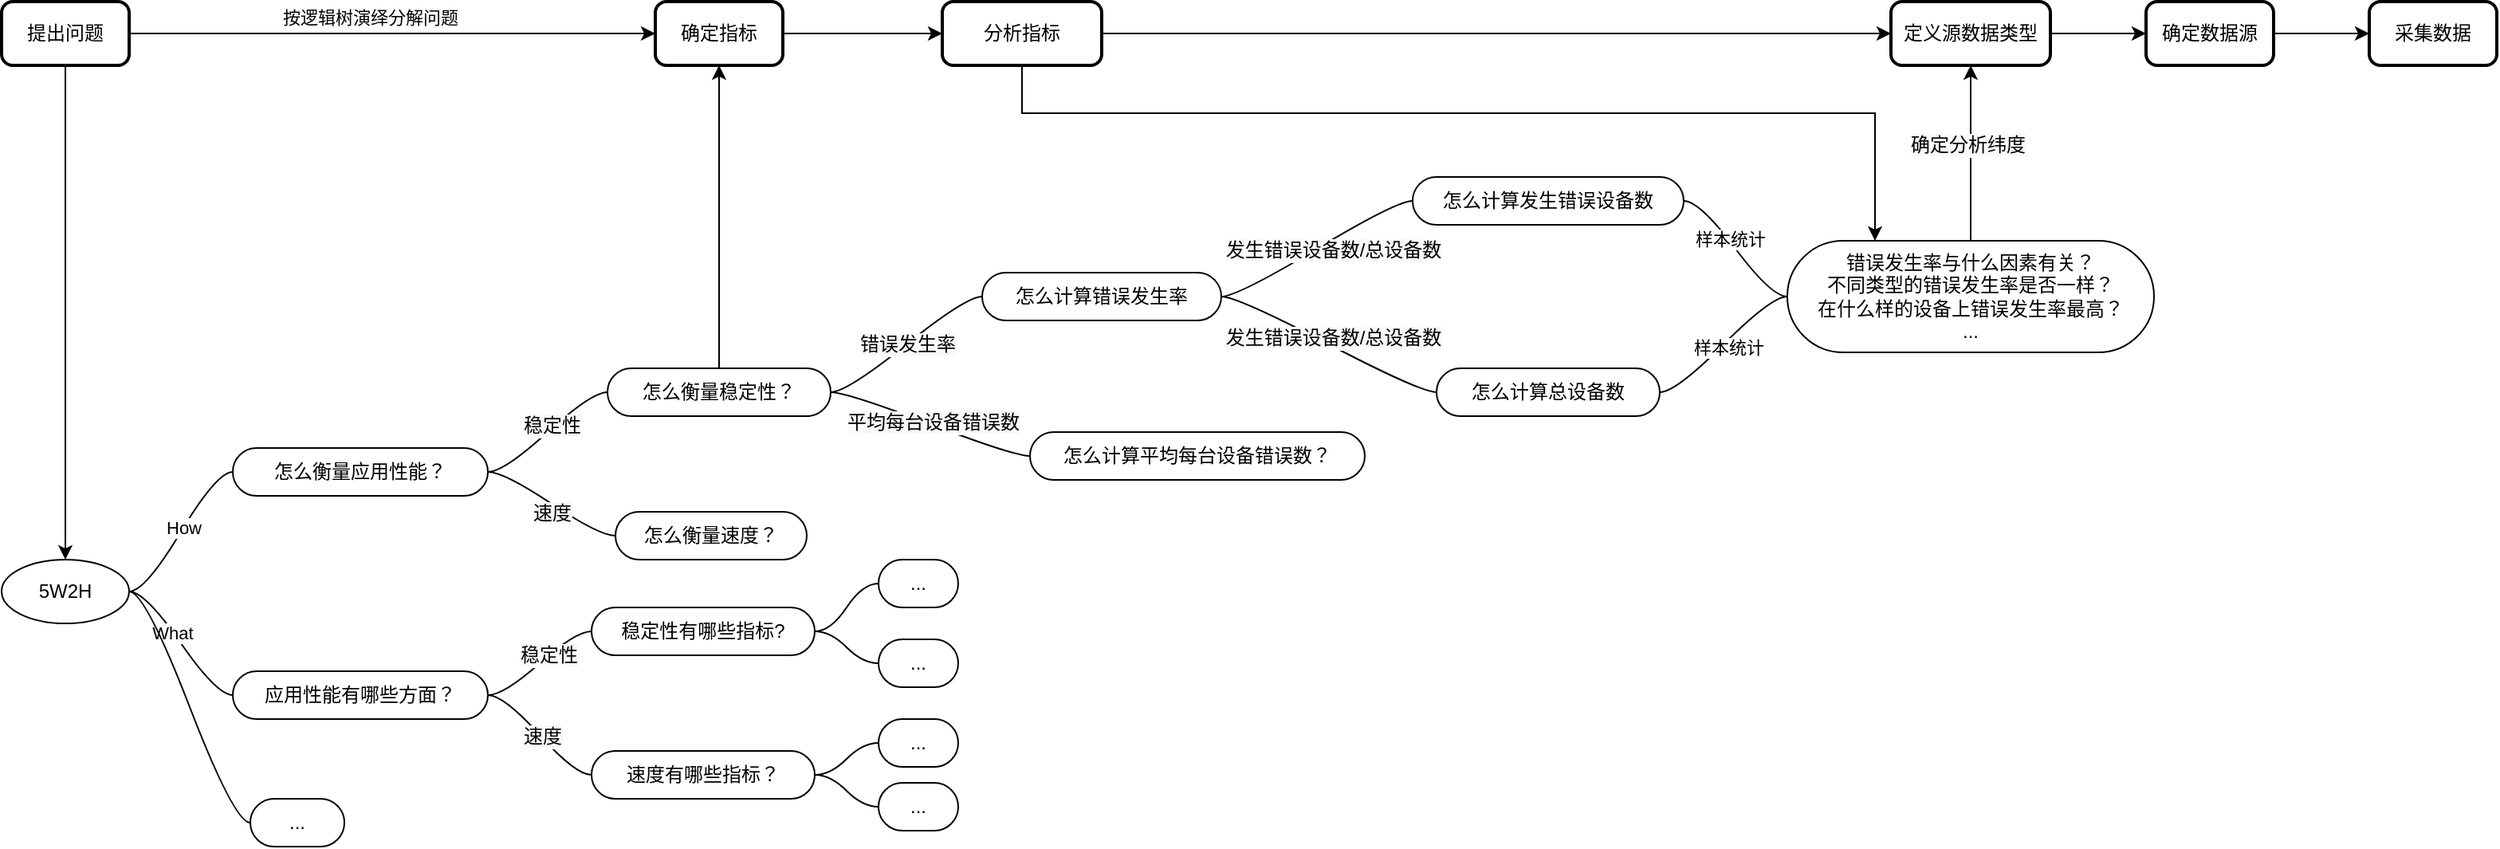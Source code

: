 <mxfile version="14.5.1" type="device"><diagram id="17ppGO9vNhlbuX9mE8c3" name="第 1 页"><mxGraphModel dx="946" dy="506" grid="1" gridSize="10" guides="1" tooltips="1" connect="1" arrows="1" fold="1" page="1" pageScale="1" pageWidth="1100" pageHeight="850" math="0" shadow="0"><root><mxCell id="0"/><mxCell id="1" parent="0"/><mxCell id="b-IIW1PrHhqC-QeGltn9-13" style="edgeStyle=orthogonalEdgeStyle;rounded=0;orthogonalLoop=1;jettySize=auto;html=1;entryX=0;entryY=0.5;entryDx=0;entryDy=0;" edge="1" parent="1" source="b-IIW1PrHhqC-QeGltn9-14" target="b-IIW1PrHhqC-QeGltn9-16"><mxGeometry relative="1" as="geometry"/></mxCell><mxCell id="b-IIW1PrHhqC-QeGltn9-24" value="按逻辑树演绎分解问题" style="edgeLabel;html=1;align=center;verticalAlign=middle;resizable=0;points=[];" vertex="1" connectable="0" parent="b-IIW1PrHhqC-QeGltn9-13"><mxGeometry x="-0.093" y="4" relative="1" as="geometry"><mxPoint x="1" y="-6" as="offset"/></mxGeometry></mxCell><mxCell id="b-IIW1PrHhqC-QeGltn9-52" style="edgeStyle=orthogonalEdgeStyle;rounded=0;orthogonalLoop=1;jettySize=auto;html=1;" edge="1" parent="1" source="b-IIW1PrHhqC-QeGltn9-14" target="b-IIW1PrHhqC-QeGltn9-28"><mxGeometry relative="1" as="geometry"/></mxCell><mxCell id="b-IIW1PrHhqC-QeGltn9-14" value="提出问题" style="rounded=1;whiteSpace=wrap;html=1;absoluteArcSize=1;arcSize=14;strokeWidth=2;" vertex="1" parent="1"><mxGeometry x="165" y="170" width="80" height="40" as="geometry"/></mxCell><mxCell id="b-IIW1PrHhqC-QeGltn9-15" style="edgeStyle=orthogonalEdgeStyle;rounded=0;orthogonalLoop=1;jettySize=auto;html=1;entryX=0;entryY=0.5;entryDx=0;entryDy=0;" edge="1" parent="1" source="b-IIW1PrHhqC-QeGltn9-16" target="b-IIW1PrHhqC-QeGltn9-23"><mxGeometry relative="1" as="geometry"/></mxCell><mxCell id="b-IIW1PrHhqC-QeGltn9-16" value="确定指标" style="rounded=1;whiteSpace=wrap;html=1;absoluteArcSize=1;arcSize=14;strokeWidth=2;" vertex="1" parent="1"><mxGeometry x="575" y="170" width="80" height="40" as="geometry"/></mxCell><mxCell id="b-IIW1PrHhqC-QeGltn9-17" style="edgeStyle=orthogonalEdgeStyle;rounded=0;orthogonalLoop=1;jettySize=auto;html=1;" edge="1" parent="1" source="b-IIW1PrHhqC-QeGltn9-18" target="b-IIW1PrHhqC-QeGltn9-20"><mxGeometry relative="1" as="geometry"/></mxCell><mxCell id="b-IIW1PrHhqC-QeGltn9-18" value="&lt;span&gt;定义源数据类型&lt;/span&gt;" style="rounded=1;whiteSpace=wrap;html=1;absoluteArcSize=1;arcSize=14;strokeWidth=2;" vertex="1" parent="1"><mxGeometry x="1350" y="170" width="100" height="40" as="geometry"/></mxCell><mxCell id="b-IIW1PrHhqC-QeGltn9-19" style="edgeStyle=orthogonalEdgeStyle;rounded=0;orthogonalLoop=1;jettySize=auto;html=1;" edge="1" parent="1" source="b-IIW1PrHhqC-QeGltn9-20" target="b-IIW1PrHhqC-QeGltn9-21"><mxGeometry relative="1" as="geometry"/></mxCell><mxCell id="b-IIW1PrHhqC-QeGltn9-20" value="确定数据源" style="rounded=1;whiteSpace=wrap;html=1;absoluteArcSize=1;arcSize=14;strokeWidth=2;" vertex="1" parent="1"><mxGeometry x="1510" y="170" width="80" height="40" as="geometry"/></mxCell><mxCell id="b-IIW1PrHhqC-QeGltn9-21" value="采集数据" style="rounded=1;whiteSpace=wrap;html=1;absoluteArcSize=1;arcSize=14;strokeWidth=2;" vertex="1" parent="1"><mxGeometry x="1650" y="170" width="80" height="40" as="geometry"/></mxCell><mxCell id="b-IIW1PrHhqC-QeGltn9-22" style="edgeStyle=orthogonalEdgeStyle;rounded=0;orthogonalLoop=1;jettySize=auto;html=1;entryX=0;entryY=0.5;entryDx=0;entryDy=0;" edge="1" parent="1" source="b-IIW1PrHhqC-QeGltn9-23" target="b-IIW1PrHhqC-QeGltn9-18"><mxGeometry relative="1" as="geometry"/></mxCell><mxCell id="b-IIW1PrHhqC-QeGltn9-148" style="edgeStyle=orthogonalEdgeStyle;rounded=0;orthogonalLoop=1;jettySize=auto;html=1;" edge="1" parent="1" source="b-IIW1PrHhqC-QeGltn9-23" target="b-IIW1PrHhqC-QeGltn9-87"><mxGeometry relative="1" as="geometry"><Array as="points"><mxPoint x="805" y="240"/><mxPoint x="1340" y="240"/></Array></mxGeometry></mxCell><mxCell id="b-IIW1PrHhqC-QeGltn9-23" value="分析指标" style="rounded=1;whiteSpace=wrap;html=1;absoluteArcSize=1;arcSize=14;strokeWidth=2;" vertex="1" parent="1"><mxGeometry x="755" y="170" width="100" height="40" as="geometry"/></mxCell><mxCell id="b-IIW1PrHhqC-QeGltn9-28" value="&lt;span&gt;5W2H&lt;br&gt;&lt;/span&gt;" style="ellipse;whiteSpace=wrap;html=1;align=center;newEdgeStyle={&quot;edgeStyle&quot;:&quot;entityRelationEdgeStyle&quot;,&quot;startArrow&quot;:&quot;none&quot;,&quot;endArrow&quot;:&quot;none&quot;,&quot;segment&quot;:10,&quot;curved&quot;:1};treeFolding=1;treeMoving=1;" vertex="1" parent="1"><mxGeometry x="165" y="520" width="80" height="40" as="geometry"/></mxCell><mxCell id="b-IIW1PrHhqC-QeGltn9-29" value="怎么衡量应用性能？" style="whiteSpace=wrap;html=1;rounded=1;arcSize=50;align=center;verticalAlign=middle;strokeWidth=1;autosize=1;spacing=4;treeFolding=1;treeMoving=1;newEdgeStyle={&quot;edgeStyle&quot;:&quot;entityRelationEdgeStyle&quot;,&quot;startArrow&quot;:&quot;none&quot;,&quot;endArrow&quot;:&quot;none&quot;,&quot;segment&quot;:10,&quot;curved&quot;:1};" vertex="1" parent="1"><mxGeometry x="310" y="450" width="160" height="30" as="geometry"/></mxCell><mxCell id="b-IIW1PrHhqC-QeGltn9-30" value="" style="edgeStyle=entityRelationEdgeStyle;startArrow=none;endArrow=none;segment=10;curved=1;" edge="1" target="b-IIW1PrHhqC-QeGltn9-29" parent="1" source="b-IIW1PrHhqC-QeGltn9-28"><mxGeometry relative="1" as="geometry"><mxPoint x="380" y="350" as="sourcePoint"/></mxGeometry></mxCell><mxCell id="b-IIW1PrHhqC-QeGltn9-32" value="How" style="edgeLabel;html=1;align=center;verticalAlign=middle;resizable=0;points=[];" vertex="1" connectable="0" parent="b-IIW1PrHhqC-QeGltn9-30"><mxGeometry x="0.063" relative="1" as="geometry"><mxPoint as="offset"/></mxGeometry></mxCell><mxCell id="b-IIW1PrHhqC-QeGltn9-34" value="应用性能有哪些方面？" style="whiteSpace=wrap;html=1;rounded=1;arcSize=50;align=center;verticalAlign=middle;strokeWidth=1;autosize=1;spacing=4;treeFolding=1;treeMoving=1;newEdgeStyle={&quot;edgeStyle&quot;:&quot;entityRelationEdgeStyle&quot;,&quot;startArrow&quot;:&quot;none&quot;,&quot;endArrow&quot;:&quot;none&quot;,&quot;segment&quot;:10,&quot;curved&quot;:1};" vertex="1" parent="1"><mxGeometry x="310" y="590" width="160" height="30" as="geometry"/></mxCell><mxCell id="b-IIW1PrHhqC-QeGltn9-35" value="" style="edgeStyle=entityRelationEdgeStyle;startArrow=none;endArrow=none;segment=10;curved=1;exitX=1;exitY=0.5;exitDx=0;exitDy=0;entryX=0;entryY=0.5;entryDx=0;entryDy=0;" edge="1" target="b-IIW1PrHhqC-QeGltn9-34" parent="1" source="b-IIW1PrHhqC-QeGltn9-28"><mxGeometry relative="1" as="geometry"><mxPoint x="460" y="420" as="sourcePoint"/></mxGeometry></mxCell><mxCell id="b-IIW1PrHhqC-QeGltn9-36" value="What" style="edgeLabel;html=1;align=center;verticalAlign=middle;resizable=0;points=[];" vertex="1" connectable="0" parent="b-IIW1PrHhqC-QeGltn9-35"><mxGeometry x="-0.171" y="-1" relative="1" as="geometry"><mxPoint as="offset"/></mxGeometry></mxCell><mxCell id="b-IIW1PrHhqC-QeGltn9-53" value="稳定性有哪些指标?" style="whiteSpace=wrap;html=1;rounded=1;arcSize=50;align=center;verticalAlign=middle;strokeWidth=1;autosize=1;spacing=4;treeFolding=1;treeMoving=1;newEdgeStyle={&quot;edgeStyle&quot;:&quot;entityRelationEdgeStyle&quot;,&quot;startArrow&quot;:&quot;none&quot;,&quot;endArrow&quot;:&quot;none&quot;,&quot;segment&quot;:10,&quot;curved&quot;:1};" vertex="1" parent="1"><mxGeometry x="535" y="550" width="140" height="30" as="geometry"/></mxCell><mxCell id="b-IIW1PrHhqC-QeGltn9-54" value="" style="edgeStyle=entityRelationEdgeStyle;startArrow=none;endArrow=none;segment=10;curved=1;" edge="1" target="b-IIW1PrHhqC-QeGltn9-53" parent="1" source="b-IIW1PrHhqC-QeGltn9-34"><mxGeometry relative="1" as="geometry"><mxPoint x="480" y="590" as="sourcePoint"/></mxGeometry></mxCell><mxCell id="b-IIW1PrHhqC-QeGltn9-131" value="&lt;span style=&quot;font-size: 12px ; background-color: rgb(248 , 249 , 250)&quot;&gt;稳定性&lt;/span&gt;" style="edgeLabel;html=1;align=center;verticalAlign=middle;resizable=0;points=[];" vertex="1" connectable="0" parent="b-IIW1PrHhqC-QeGltn9-54"><mxGeometry x="0.204" y="1" relative="1" as="geometry"><mxPoint y="1" as="offset"/></mxGeometry></mxCell><mxCell id="b-IIW1PrHhqC-QeGltn9-55" value="速度有哪些指标？" style="whiteSpace=wrap;html=1;rounded=1;arcSize=50;align=center;verticalAlign=middle;strokeWidth=1;autosize=1;spacing=4;treeFolding=1;treeMoving=1;newEdgeStyle={&quot;edgeStyle&quot;:&quot;entityRelationEdgeStyle&quot;,&quot;startArrow&quot;:&quot;none&quot;,&quot;endArrow&quot;:&quot;none&quot;,&quot;segment&quot;:10,&quot;curved&quot;:1};" vertex="1" parent="1"><mxGeometry x="535" y="640" width="140" height="30" as="geometry"/></mxCell><mxCell id="b-IIW1PrHhqC-QeGltn9-56" value="" style="edgeStyle=entityRelationEdgeStyle;startArrow=none;endArrow=none;segment=10;curved=1;" edge="1" target="b-IIW1PrHhqC-QeGltn9-55" parent="1" source="b-IIW1PrHhqC-QeGltn9-34"><mxGeometry relative="1" as="geometry"><mxPoint x="514" y="660" as="sourcePoint"/></mxGeometry></mxCell><mxCell id="b-IIW1PrHhqC-QeGltn9-132" value="&lt;span style=&quot;font-size: 12px ; background-color: rgb(248 , 249 , 250)&quot;&gt;速度&lt;/span&gt;" style="edgeLabel;html=1;align=center;verticalAlign=middle;resizable=0;points=[];" vertex="1" connectable="0" parent="b-IIW1PrHhqC-QeGltn9-56"><mxGeometry x="0.027" relative="1" as="geometry"><mxPoint as="offset"/></mxGeometry></mxCell><mxCell id="b-IIW1PrHhqC-QeGltn9-144" style="edgeStyle=orthogonalEdgeStyle;rounded=0;orthogonalLoop=1;jettySize=auto;html=1;" edge="1" parent="1" source="b-IIW1PrHhqC-QeGltn9-59" target="b-IIW1PrHhqC-QeGltn9-16"><mxGeometry relative="1" as="geometry"/></mxCell><mxCell id="b-IIW1PrHhqC-QeGltn9-59" value="怎么衡量稳定性？" style="whiteSpace=wrap;html=1;rounded=1;arcSize=50;align=center;verticalAlign=middle;strokeWidth=1;autosize=1;spacing=4;treeFolding=1;treeMoving=1;newEdgeStyle={&quot;edgeStyle&quot;:&quot;entityRelationEdgeStyle&quot;,&quot;startArrow&quot;:&quot;none&quot;,&quot;endArrow&quot;:&quot;none&quot;,&quot;segment&quot;:10,&quot;curved&quot;:1};" vertex="1" parent="1"><mxGeometry x="545" y="400" width="140" height="30" as="geometry"/></mxCell><mxCell id="b-IIW1PrHhqC-QeGltn9-60" value="" style="edgeStyle=entityRelationEdgeStyle;startArrow=none;endArrow=none;segment=10;curved=1;" edge="1" target="b-IIW1PrHhqC-QeGltn9-59" parent="1" source="b-IIW1PrHhqC-QeGltn9-29"><mxGeometry relative="1" as="geometry"><mxPoint x="494" y="450" as="sourcePoint"/></mxGeometry></mxCell><mxCell id="b-IIW1PrHhqC-QeGltn9-127" value="&lt;span style=&quot;font-size: 12px ; background-color: rgb(248 , 249 , 250)&quot;&gt;稳定性&lt;/span&gt;" style="edgeLabel;html=1;align=center;verticalAlign=middle;resizable=0;points=[];" vertex="1" connectable="0" parent="b-IIW1PrHhqC-QeGltn9-60"><mxGeometry x="-0.034" y="-2" relative="1" as="geometry"><mxPoint x="2.02" y="-7.26" as="offset"/></mxGeometry></mxCell><mxCell id="b-IIW1PrHhqC-QeGltn9-61" value="怎么衡量速度？" style="whiteSpace=wrap;html=1;rounded=1;arcSize=50;align=center;verticalAlign=middle;strokeWidth=1;autosize=1;spacing=4;treeFolding=1;treeMoving=1;newEdgeStyle={&quot;edgeStyle&quot;:&quot;entityRelationEdgeStyle&quot;,&quot;startArrow&quot;:&quot;none&quot;,&quot;endArrow&quot;:&quot;none&quot;,&quot;segment&quot;:10,&quot;curved&quot;:1};" vertex="1" parent="1"><mxGeometry x="550" y="490" width="120" height="30" as="geometry"/></mxCell><mxCell id="b-IIW1PrHhqC-QeGltn9-62" value="" style="edgeStyle=entityRelationEdgeStyle;startArrow=none;endArrow=none;segment=10;curved=1;" edge="1" target="b-IIW1PrHhqC-QeGltn9-61" parent="1" source="b-IIW1PrHhqC-QeGltn9-29"><mxGeometry relative="1" as="geometry"><mxPoint x="538" y="534" as="sourcePoint"/></mxGeometry></mxCell><mxCell id="b-IIW1PrHhqC-QeGltn9-128" value="&lt;span style=&quot;font-size: 12px ; background-color: rgb(248 , 249 , 250)&quot;&gt;速度&lt;/span&gt;" style="edgeLabel;html=1;align=center;verticalAlign=middle;resizable=0;points=[];" vertex="1" connectable="0" parent="b-IIW1PrHhqC-QeGltn9-62"><mxGeometry x="0.096" y="2" relative="1" as="geometry"><mxPoint x="-4.79" y="4.48" as="offset"/></mxGeometry></mxCell><mxCell id="b-IIW1PrHhqC-QeGltn9-74" value="" style="edgeStyle=entityRelationEdgeStyle;startArrow=none;endArrow=none;segment=10;curved=1;" edge="1" target="b-IIW1PrHhqC-QeGltn9-122" parent="1" source="b-IIW1PrHhqC-QeGltn9-59"><mxGeometry relative="1" as="geometry"><mxPoint x="720" y="494" as="sourcePoint"/><mxPoint x="755" y="475" as="targetPoint"/></mxGeometry></mxCell><mxCell id="b-IIW1PrHhqC-QeGltn9-134" value="&lt;span style=&quot;font-size: 12px ; background-color: rgb(248 , 249 , 250)&quot;&gt;平均每台设备错误数&lt;/span&gt;" style="edgeLabel;html=1;align=center;verticalAlign=middle;resizable=0;points=[];" vertex="1" connectable="0" parent="b-IIW1PrHhqC-QeGltn9-74"><mxGeometry x="0.01" y="2" relative="1" as="geometry"><mxPoint as="offset"/></mxGeometry></mxCell><mxCell id="b-IIW1PrHhqC-QeGltn9-84" value="&lt;span&gt;怎么计算错误发生率&lt;/span&gt;" style="whiteSpace=wrap;html=1;rounded=1;arcSize=50;align=center;verticalAlign=middle;strokeWidth=1;autosize=1;spacing=4;treeFolding=1;treeMoving=1;newEdgeStyle={&quot;edgeStyle&quot;:&quot;entityRelationEdgeStyle&quot;,&quot;startArrow&quot;:&quot;none&quot;,&quot;endArrow&quot;:&quot;none&quot;,&quot;segment&quot;:10,&quot;curved&quot;:1};" vertex="1" parent="1"><mxGeometry x="780" y="340" width="150" height="30" as="geometry"/></mxCell><mxCell id="b-IIW1PrHhqC-QeGltn9-85" value="" style="edgeStyle=entityRelationEdgeStyle;startArrow=none;endArrow=none;segment=10;curved=1;exitX=1;exitY=0.5;exitDx=0;exitDy=0;" edge="1" target="b-IIW1PrHhqC-QeGltn9-84" parent="1" source="b-IIW1PrHhqC-QeGltn9-59"><mxGeometry relative="1" as="geometry"><mxPoint x="865" y="365" as="sourcePoint"/></mxGeometry></mxCell><mxCell id="b-IIW1PrHhqC-QeGltn9-86" value="&lt;span style=&quot;font-size: 12px ; background-color: rgb(248 , 249 , 250)&quot;&gt;错误发生率&lt;/span&gt;" style="edgeLabel;html=1;align=center;verticalAlign=middle;resizable=0;points=[];" vertex="1" connectable="0" parent="b-IIW1PrHhqC-QeGltn9-85"><mxGeometry x="0.006" relative="1" as="geometry"><mxPoint as="offset"/></mxGeometry></mxCell><mxCell id="b-IIW1PrHhqC-QeGltn9-151" style="edgeStyle=orthogonalEdgeStyle;rounded=0;orthogonalLoop=1;jettySize=auto;html=1;" edge="1" parent="1" source="b-IIW1PrHhqC-QeGltn9-87" target="b-IIW1PrHhqC-QeGltn9-18"><mxGeometry relative="1" as="geometry"/></mxCell><mxCell id="b-IIW1PrHhqC-QeGltn9-152" value="&lt;span style=&quot;font-size: 12px ; background-color: rgb(248 , 249 , 250)&quot;&gt;确定分析纬度&lt;/span&gt;" style="edgeLabel;html=1;align=center;verticalAlign=middle;resizable=0;points=[];" vertex="1" connectable="0" parent="b-IIW1PrHhqC-QeGltn9-151"><mxGeometry x="0.091" y="2" relative="1" as="geometry"><mxPoint as="offset"/></mxGeometry></mxCell><mxCell id="b-IIW1PrHhqC-QeGltn9-87" value="错误发生率与什么因素有关？&lt;br&gt;不同类型的错误发生率是否一样？&lt;br&gt;在什么样的设备上错误发生率最高？&lt;br&gt;..." style="whiteSpace=wrap;html=1;rounded=1;arcSize=50;align=center;verticalAlign=middle;strokeWidth=1;autosize=1;spacing=4;treeFolding=1;treeMoving=1;newEdgeStyle={&quot;edgeStyle&quot;:&quot;entityRelationEdgeStyle&quot;,&quot;startArrow&quot;:&quot;none&quot;,&quot;endArrow&quot;:&quot;none&quot;,&quot;segment&quot;:10,&quot;curved&quot;:1};" vertex="1" parent="1"><mxGeometry x="1285" y="320" width="230" height="70" as="geometry"/></mxCell><mxCell id="b-IIW1PrHhqC-QeGltn9-88" value="" style="edgeStyle=entityRelationEdgeStyle;startArrow=none;endArrow=none;segment=10;curved=1;exitX=1;exitY=0.5;exitDx=0;exitDy=0;" edge="1" target="b-IIW1PrHhqC-QeGltn9-87" parent="1" source="b-IIW1PrHhqC-QeGltn9-111"><mxGeometry relative="1" as="geometry"><mxPoint x="865" y="365" as="sourcePoint"/></mxGeometry></mxCell><mxCell id="b-IIW1PrHhqC-QeGltn9-140" value="样本统计" style="edgeLabel;html=1;align=center;verticalAlign=middle;resizable=0;points=[];" vertex="1" connectable="0" parent="b-IIW1PrHhqC-QeGltn9-88"><mxGeometry x="-0.293" y="3" relative="1" as="geometry"><mxPoint x="16.22" y="-6.77" as="offset"/></mxGeometry></mxCell><mxCell id="b-IIW1PrHhqC-QeGltn9-91" value="&lt;span&gt;怎么计算&lt;/span&gt;&lt;span&gt;发生错误设备数&lt;/span&gt;" style="whiteSpace=wrap;html=1;rounded=1;arcSize=50;align=center;verticalAlign=middle;strokeWidth=1;autosize=1;spacing=4;treeFolding=1;treeMoving=1;newEdgeStyle={&quot;edgeStyle&quot;:&quot;entityRelationEdgeStyle&quot;,&quot;startArrow&quot;:&quot;none&quot;,&quot;endArrow&quot;:&quot;none&quot;,&quot;segment&quot;:10,&quot;curved&quot;:1};" vertex="1" parent="1"><mxGeometry x="1050" y="280" width="170" height="30" as="geometry"/></mxCell><mxCell id="b-IIW1PrHhqC-QeGltn9-92" value="" style="edgeStyle=entityRelationEdgeStyle;startArrow=none;endArrow=none;segment=10;curved=1;" edge="1" target="b-IIW1PrHhqC-QeGltn9-91" parent="1" source="b-IIW1PrHhqC-QeGltn9-84"><mxGeometry relative="1" as="geometry"><mxPoint x="1240" y="325" as="sourcePoint"/></mxGeometry></mxCell><mxCell id="b-IIW1PrHhqC-QeGltn9-136" value="&lt;span style=&quot;font-size: 12px ; background-color: rgb(248 , 249 , 250)&quot;&gt;发生错误设备数/总设备数&lt;/span&gt;" style="edgeLabel;html=1;align=center;verticalAlign=middle;resizable=0;points=[];" vertex="1" connectable="0" parent="b-IIW1PrHhqC-QeGltn9-92"><mxGeometry x="-0.181" y="-3" relative="1" as="geometry"><mxPoint x="18.79" y="-8.03" as="offset"/></mxGeometry></mxCell><mxCell id="b-IIW1PrHhqC-QeGltn9-93" value="..." style="whiteSpace=wrap;html=1;rounded=1;arcSize=50;align=center;verticalAlign=middle;strokeWidth=1;autosize=1;spacing=4;treeFolding=1;treeMoving=1;newEdgeStyle={&quot;edgeStyle&quot;:&quot;entityRelationEdgeStyle&quot;,&quot;startArrow&quot;:&quot;none&quot;,&quot;endArrow&quot;:&quot;none&quot;,&quot;segment&quot;:10,&quot;curved&quot;:1};" vertex="1" parent="1"><mxGeometry x="715" y="520" width="50" height="30" as="geometry"/></mxCell><mxCell id="b-IIW1PrHhqC-QeGltn9-94" value="" style="edgeStyle=entityRelationEdgeStyle;startArrow=none;endArrow=none;segment=10;curved=1;" edge="1" target="b-IIW1PrHhqC-QeGltn9-93" parent="1" source="b-IIW1PrHhqC-QeGltn9-53"><mxGeometry relative="1" as="geometry"><mxPoint x="575" y="612" as="sourcePoint"/></mxGeometry></mxCell><mxCell id="b-IIW1PrHhqC-QeGltn9-95" value="..." style="whiteSpace=wrap;html=1;rounded=1;arcSize=50;align=center;verticalAlign=middle;strokeWidth=1;autosize=1;spacing=4;treeFolding=1;treeMoving=1;newEdgeStyle={&quot;edgeStyle&quot;:&quot;entityRelationEdgeStyle&quot;,&quot;startArrow&quot;:&quot;none&quot;,&quot;endArrow&quot;:&quot;none&quot;,&quot;segment&quot;:10,&quot;curved&quot;:1};" vertex="1" parent="1"><mxGeometry x="715" y="570" width="50" height="30" as="geometry"/></mxCell><mxCell id="b-IIW1PrHhqC-QeGltn9-96" value="" style="edgeStyle=entityRelationEdgeStyle;startArrow=none;endArrow=none;segment=10;curved=1;" edge="1" target="b-IIW1PrHhqC-QeGltn9-95" parent="1" source="b-IIW1PrHhqC-QeGltn9-53"><mxGeometry relative="1" as="geometry"><mxPoint x="570" y="640" as="sourcePoint"/></mxGeometry></mxCell><mxCell id="b-IIW1PrHhqC-QeGltn9-104" value="..." style="whiteSpace=wrap;html=1;rounded=1;arcSize=50;align=center;verticalAlign=middle;strokeWidth=1;autosize=1;spacing=4;treeFolding=1;treeMoving=1;newEdgeStyle={&quot;edgeStyle&quot;:&quot;entityRelationEdgeStyle&quot;,&quot;startArrow&quot;:&quot;none&quot;,&quot;endArrow&quot;:&quot;none&quot;,&quot;segment&quot;:10,&quot;curved&quot;:1};" vertex="1" parent="1"><mxGeometry x="715" y="620" width="50" height="30" as="geometry"/></mxCell><mxCell id="b-IIW1PrHhqC-QeGltn9-105" value="" style="edgeStyle=entityRelationEdgeStyle;startArrow=none;endArrow=none;segment=10;curved=1;" edge="1" target="b-IIW1PrHhqC-QeGltn9-104" parent="1" source="b-IIW1PrHhqC-QeGltn9-55"><mxGeometry relative="1" as="geometry"><mxPoint x="725" y="700" as="sourcePoint"/></mxGeometry></mxCell><mxCell id="b-IIW1PrHhqC-QeGltn9-106" value="..." style="whiteSpace=wrap;html=1;rounded=1;arcSize=50;align=center;verticalAlign=middle;strokeWidth=1;autosize=1;spacing=4;treeFolding=1;treeMoving=1;newEdgeStyle={&quot;edgeStyle&quot;:&quot;entityRelationEdgeStyle&quot;,&quot;startArrow&quot;:&quot;none&quot;,&quot;endArrow&quot;:&quot;none&quot;,&quot;segment&quot;:10,&quot;curved&quot;:1};" vertex="1" parent="1"><mxGeometry x="715" y="660" width="50" height="30" as="geometry"/></mxCell><mxCell id="b-IIW1PrHhqC-QeGltn9-107" value="" style="edgeStyle=entityRelationEdgeStyle;startArrow=none;endArrow=none;segment=10;curved=1;" edge="1" target="b-IIW1PrHhqC-QeGltn9-106" parent="1" source="b-IIW1PrHhqC-QeGltn9-55"><mxGeometry relative="1" as="geometry"><mxPoint x="745" y="790" as="sourcePoint"/></mxGeometry></mxCell><mxCell id="b-IIW1PrHhqC-QeGltn9-110" value="" style="edgeStyle=entityRelationEdgeStyle;startArrow=none;endArrow=none;segment=10;curved=1;entryX=1;entryY=0.5;entryDx=0;entryDy=0;" edge="1" target="b-IIW1PrHhqC-QeGltn9-91" parent="1" source="b-IIW1PrHhqC-QeGltn9-87"><mxGeometry relative="1" as="geometry"><mxPoint x="1060" y="432" as="sourcePoint"/></mxGeometry></mxCell><mxCell id="b-IIW1PrHhqC-QeGltn9-139" value="样本统计" style="edgeLabel;html=1;align=center;verticalAlign=middle;resizable=0;points=[];" vertex="1" connectable="0" parent="b-IIW1PrHhqC-QeGltn9-110"><mxGeometry x="0.151" y="-1" relative="1" as="geometry"><mxPoint as="offset"/></mxGeometry></mxCell><mxCell id="b-IIW1PrHhqC-QeGltn9-111" value="怎么计算&lt;span&gt;总设备数&lt;/span&gt;" style="whiteSpace=wrap;html=1;rounded=1;arcSize=50;align=center;verticalAlign=middle;strokeWidth=1;autosize=1;spacing=4;treeFolding=1;treeMoving=1;newEdgeStyle={&quot;edgeStyle&quot;:&quot;entityRelationEdgeStyle&quot;,&quot;startArrow&quot;:&quot;none&quot;,&quot;endArrow&quot;:&quot;none&quot;,&quot;segment&quot;:10,&quot;curved&quot;:1};" vertex="1" parent="1"><mxGeometry x="1065" y="400" width="140" height="30" as="geometry"/></mxCell><mxCell id="b-IIW1PrHhqC-QeGltn9-112" value="" style="edgeStyle=entityRelationEdgeStyle;startArrow=none;endArrow=none;segment=10;curved=1;" edge="1" target="b-IIW1PrHhqC-QeGltn9-111" parent="1" source="b-IIW1PrHhqC-QeGltn9-84"><mxGeometry relative="1" as="geometry"><mxPoint x="1240" y="325" as="sourcePoint"/></mxGeometry></mxCell><mxCell id="b-IIW1PrHhqC-QeGltn9-137" value="&lt;span style=&quot;font-size: 12px ; background-color: rgb(248 , 249 , 250)&quot;&gt;发生错误设备数/总设备数&lt;/span&gt;" style="edgeLabel;html=1;align=center;verticalAlign=middle;resizable=0;points=[];" vertex="1" connectable="0" parent="b-IIW1PrHhqC-QeGltn9-112"><mxGeometry x="-0.17" y="-2" relative="1" as="geometry"><mxPoint x="14.82" as="offset"/></mxGeometry></mxCell><mxCell id="b-IIW1PrHhqC-QeGltn9-118" value="..." style="whiteSpace=wrap;html=1;rounded=1;arcSize=50;align=center;verticalAlign=middle;strokeWidth=1;autosize=1;spacing=4;treeFolding=1;treeMoving=1;newEdgeStyle={&quot;edgeStyle&quot;:&quot;entityRelationEdgeStyle&quot;,&quot;startArrow&quot;:&quot;none&quot;,&quot;endArrow&quot;:&quot;none&quot;,&quot;segment&quot;:10,&quot;curved&quot;:1};" vertex="1" parent="1"><mxGeometry x="321" y="670" width="59" height="30" as="geometry"/></mxCell><mxCell id="b-IIW1PrHhqC-QeGltn9-119" value="" style="edgeStyle=entityRelationEdgeStyle;startArrow=none;endArrow=none;segment=10;curved=1;" edge="1" target="b-IIW1PrHhqC-QeGltn9-118" parent="1" source="b-IIW1PrHhqC-QeGltn9-28"><mxGeometry relative="1" as="geometry"><mxPoint x="270" y="740" as="sourcePoint"/></mxGeometry></mxCell><mxCell id="b-IIW1PrHhqC-QeGltn9-122" value="怎么计算&lt;span&gt;平均每台设备错误数&lt;/span&gt;？" style="whiteSpace=wrap;html=1;rounded=1;arcSize=50;align=center;verticalAlign=middle;strokeWidth=1;autosize=1;spacing=4;treeFolding=1;treeMoving=1;newEdgeStyle={&quot;edgeStyle&quot;:&quot;entityRelationEdgeStyle&quot;,&quot;startArrow&quot;:&quot;none&quot;,&quot;endArrow&quot;:&quot;none&quot;,&quot;segment&quot;:10,&quot;curved&quot;:1};" vertex="1" parent="1"><mxGeometry x="810" y="440" width="210" height="30" as="geometry"/></mxCell></root></mxGraphModel></diagram></mxfile>